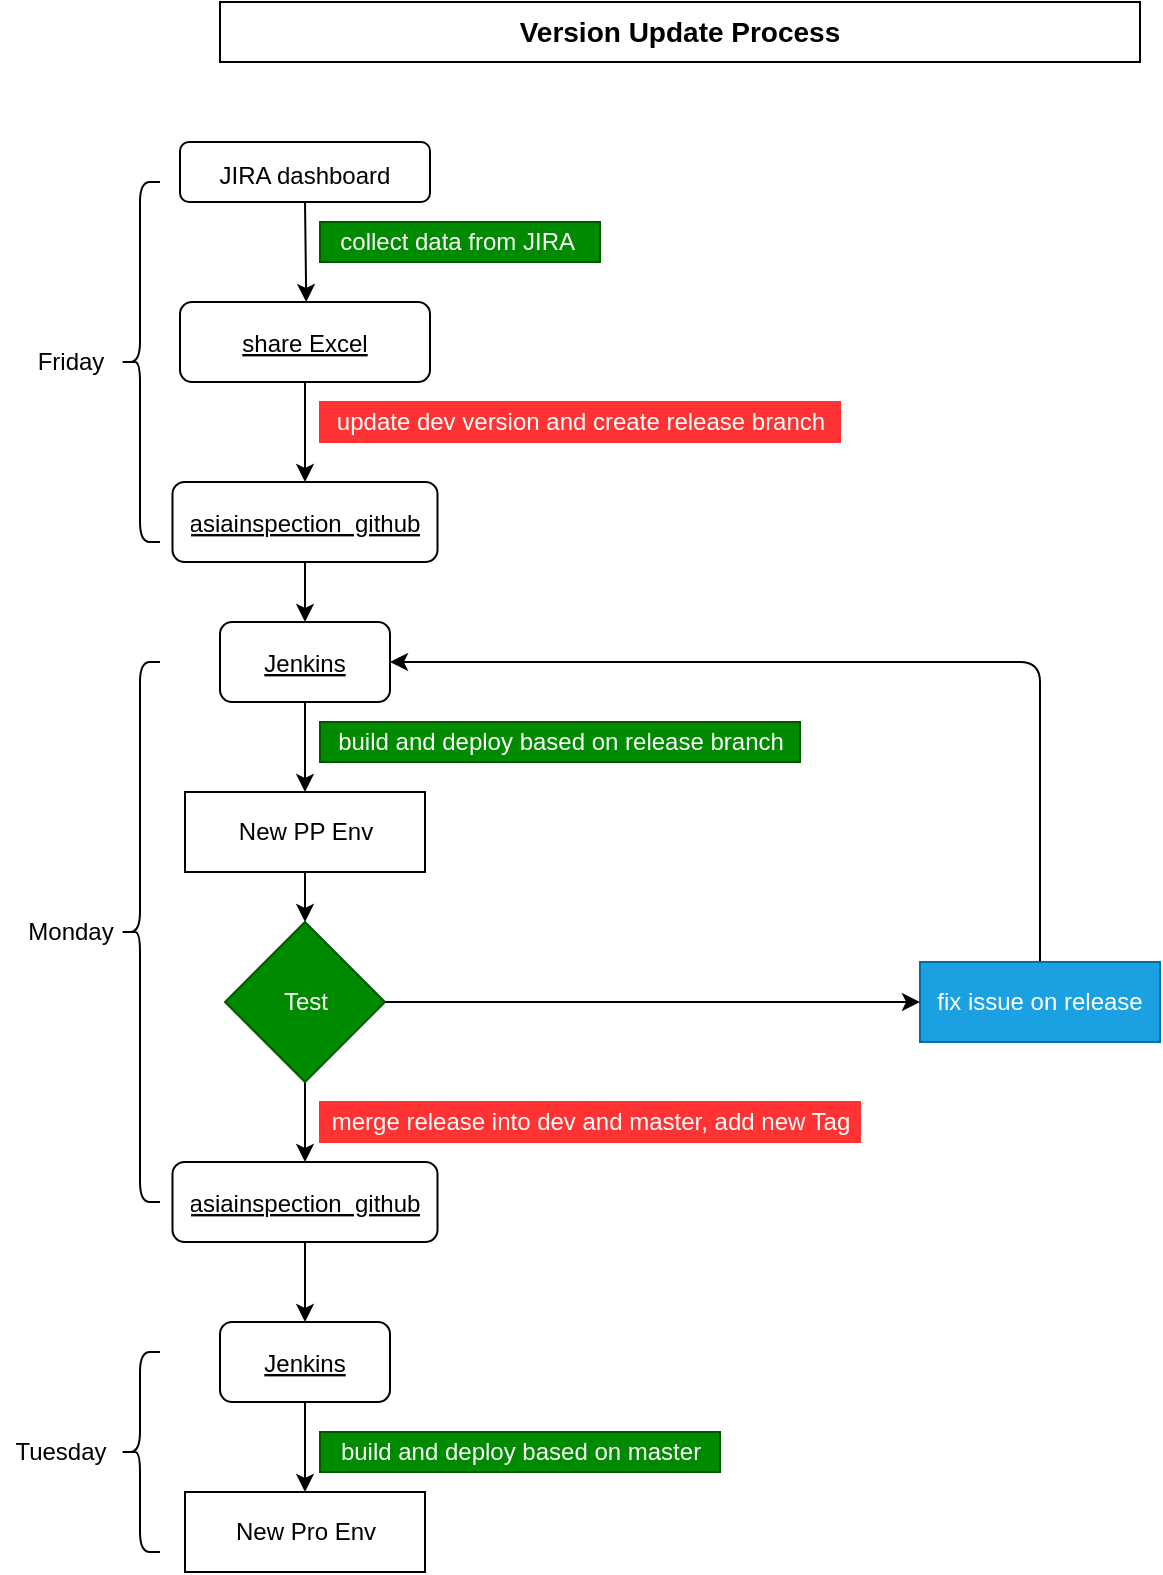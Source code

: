 <mxfile>
    <diagram id="C5RBs43oDa-KdzZeNtuy" name="Page-1">
        <mxGraphModel dx="1135" dy="790" grid="1" gridSize="10" guides="1" tooltips="1" connect="1" arrows="1" fold="1" page="1" pageScale="1" pageWidth="827" pageHeight="1169" math="0" shadow="0">
            <root>
                <mxCell id="WIyWlLk6GJQsqaUBKTNV-0"/>
                <mxCell id="WIyWlLk6GJQsqaUBKTNV-1" parent="WIyWlLk6GJQsqaUBKTNV-0"/>
                <mxCell id="8" style="edgeStyle=none;html=1;exitX=0.5;exitY=1;exitDx=0;exitDy=0;fillColor=none;entryX=0.505;entryY=0;entryDx=0;entryDy=0;entryPerimeter=0;" parent="WIyWlLk6GJQsqaUBKTNV-1" source="6" target="11" edge="1">
                    <mxGeometry relative="1" as="geometry">
                        <mxPoint x="233" y="180" as="targetPoint"/>
                    </mxGeometry>
                </mxCell>
                <mxCell id="1" value="" style="shape=curlyBracket;whiteSpace=wrap;html=1;rounded=1;" parent="WIyWlLk6GJQsqaUBKTNV-1" vertex="1">
                    <mxGeometry x="140" y="110" width="20" height="180" as="geometry"/>
                </mxCell>
                <UserObject label="JIRA dashboard" link="https://asiainspection.atlassian.net/jira/dashboards/12348" id="6">
                    <mxCell style="fontStyle=4;rounded=1;overflow=hidden;spacing=10;" parent="WIyWlLk6GJQsqaUBKTNV-1" vertex="1">
                        <mxGeometry x="170" y="90" width="125" height="30" as="geometry"/>
                    </mxCell>
                </UserObject>
                <mxCell id="9" value="collect data from JIRA&amp;nbsp;" style="text;html=1;resizable=0;autosize=1;align=center;verticalAlign=middle;points=[];rounded=0;fillColor=#008a00;strokeColor=#005700;fontColor=#ffffff;" parent="WIyWlLk6GJQsqaUBKTNV-1" vertex="1">
                    <mxGeometry x="240" y="130" width="140" height="20" as="geometry"/>
                </mxCell>
                <mxCell id="12" style="edgeStyle=none;html=1;exitX=0.5;exitY=1;exitDx=0;exitDy=0;" parent="WIyWlLk6GJQsqaUBKTNV-1" source="11" target="13" edge="1">
                    <mxGeometry relative="1" as="geometry">
                        <mxPoint x="233" y="260" as="targetPoint"/>
                    </mxGeometry>
                </mxCell>
                <UserObject label="share Excel" link="https://ainsp.sharepoint.com/:x:/r/sites/ITTeam/_layouts/15/doc2.aspx?sourcedoc=%7B51D5F657-60B8-40FD-BA66-24D1B1038D02%7D&amp;file=Release-Management.xlsx&amp;action=default&amp;mobileredirect=true&amp;cid=d3230fc7-dc86-4ffa-9802-c50024e59588&amp;isSPOFile=1" id="11">
                    <mxCell style="fontStyle=4;rounded=1;overflow=hidden;spacing=10;arcSize=15;" parent="WIyWlLk6GJQsqaUBKTNV-1" vertex="1">
                        <mxGeometry x="170" y="170" width="125" height="40" as="geometry"/>
                    </mxCell>
                </UserObject>
                <mxCell id="41" style="edgeStyle=none;html=1;exitX=0.5;exitY=1;exitDx=0;exitDy=0;entryX=0.5;entryY=0;entryDx=0;entryDy=0;" parent="WIyWlLk6GJQsqaUBKTNV-1" source="13" target="19" edge="1">
                    <mxGeometry relative="1" as="geometry"/>
                </mxCell>
                <UserObject label="asiainspection  github" linkTarget="_blank" link="https://github.com/asiainspection" id="13">
                    <mxCell style="fontStyle=4;rounded=1;overflow=hidden;spacing=10;" parent="WIyWlLk6GJQsqaUBKTNV-1" vertex="1">
                        <mxGeometry x="166.25" y="260" width="132.5" height="40" as="geometry"/>
                    </mxCell>
                </UserObject>
                <mxCell id="14" value="update dev version and create release branch" style="text;html=1;resizable=0;autosize=1;align=center;verticalAlign=middle;points=[];rounded=0;fontColor=#ffffff;fontStyle=0;strokeColor=#FF3333;fillColor=#FF3333;" parent="WIyWlLk6GJQsqaUBKTNV-1" vertex="1">
                    <mxGeometry x="240" y="220" width="260" height="20" as="geometry"/>
                </mxCell>
                <mxCell id="16" value="" style="shape=curlyBracket;whiteSpace=wrap;html=1;rounded=1;" parent="WIyWlLk6GJQsqaUBKTNV-1" vertex="1">
                    <mxGeometry x="140" y="350" width="20" height="270" as="geometry"/>
                </mxCell>
                <mxCell id="17" value="Monday" style="text;html=1;align=center;verticalAlign=middle;resizable=0;points=[];autosize=1;strokeColor=none;" parent="WIyWlLk6GJQsqaUBKTNV-1" vertex="1">
                    <mxGeometry x="85" y="475" width="60" height="20" as="geometry"/>
                </mxCell>
                <mxCell id="18" value="Friday&lt;br&gt;" style="text;html=1;align=center;verticalAlign=middle;resizable=0;points=[];autosize=1;strokeColor=none;" parent="WIyWlLk6GJQsqaUBKTNV-1" vertex="1">
                    <mxGeometry x="90" y="190" width="50" height="20" as="geometry"/>
                </mxCell>
                <mxCell id="21" style="edgeStyle=none;html=1;exitX=0.5;exitY=1;exitDx=0;exitDy=0;entryX=0.5;entryY=0;entryDx=0;entryDy=0;" parent="WIyWlLk6GJQsqaUBKTNV-1" source="19" target="20" edge="1">
                    <mxGeometry relative="1" as="geometry"/>
                </mxCell>
                <UserObject label="Jenkins" linkTarget="_blank" link="https://devops.qima.com/" id="19">
                    <mxCell style="fontStyle=4;rounded=1;overflow=hidden;spacing=10;" parent="WIyWlLk6GJQsqaUBKTNV-1" vertex="1">
                        <mxGeometry x="190" y="330" width="85" height="40" as="geometry"/>
                    </mxCell>
                </UserObject>
                <mxCell id="45" style="edgeStyle=none;html=1;exitX=0.5;exitY=1;exitDx=0;exitDy=0;entryX=0.5;entryY=0;entryDx=0;entryDy=0;" parent="WIyWlLk6GJQsqaUBKTNV-1" source="20" target="43" edge="1">
                    <mxGeometry relative="1" as="geometry"/>
                </mxCell>
                <mxCell id="20" value="New PP Env" style="whiteSpace=wrap;html=1;" parent="WIyWlLk6GJQsqaUBKTNV-1" vertex="1">
                    <mxGeometry x="172.5" y="415" width="120" height="40" as="geometry"/>
                </mxCell>
                <mxCell id="22" value="build and deploy based on release branch" style="text;html=1;align=center;verticalAlign=middle;resizable=0;points=[];autosize=1;strokeColor=#005700;fillColor=#008a00;fontColor=#ffffff;" parent="WIyWlLk6GJQsqaUBKTNV-1" vertex="1">
                    <mxGeometry x="240" y="380" width="240" height="20" as="geometry"/>
                </mxCell>
                <mxCell id="48" style="edgeStyle=none;html=1;exitX=0.5;exitY=0;exitDx=0;exitDy=0;entryX=1;entryY=0.5;entryDx=0;entryDy=0;" parent="WIyWlLk6GJQsqaUBKTNV-1" source="24" target="19" edge="1">
                    <mxGeometry relative="1" as="geometry">
                        <Array as="points">
                            <mxPoint x="600" y="350"/>
                        </Array>
                    </mxGeometry>
                </mxCell>
                <mxCell id="24" value="fix issue on release" style="whiteSpace=wrap;html=1;fillColor=#1ba1e2;strokeColor=#006EAF;fontColor=#ffffff;" parent="WIyWlLk6GJQsqaUBKTNV-1" vertex="1">
                    <mxGeometry x="540" y="500" width="120" height="40" as="geometry"/>
                </mxCell>
                <mxCell id="30" value="merge release into dev and master, add new Tag" style="text;html=1;align=center;verticalAlign=middle;resizable=0;points=[];autosize=1;fontColor=#ffffff;strokeColor=#FF3333;fillColor=#FF3333;" parent="WIyWlLk6GJQsqaUBKTNV-1" vertex="1">
                    <mxGeometry x="240" y="570" width="270" height="20" as="geometry"/>
                </mxCell>
                <mxCell id="42" style="edgeStyle=none;html=1;exitX=0.5;exitY=1;exitDx=0;exitDy=0;entryX=0.5;entryY=0;entryDx=0;entryDy=0;" parent="WIyWlLk6GJQsqaUBKTNV-1" source="31" target="37" edge="1">
                    <mxGeometry relative="1" as="geometry"/>
                </mxCell>
                <UserObject label="asiainspection  github" linkTarget="_blank" link="https://github.com/asiainspection" id="31">
                    <mxCell style="fontStyle=4;rounded=1;overflow=hidden;spacing=10;" parent="WIyWlLk6GJQsqaUBKTNV-1" vertex="1">
                        <mxGeometry x="166.25" y="600" width="132.5" height="40" as="geometry"/>
                    </mxCell>
                </UserObject>
                <mxCell id="33" value="" style="shape=curlyBracket;whiteSpace=wrap;html=1;rounded=1;" parent="WIyWlLk6GJQsqaUBKTNV-1" vertex="1">
                    <mxGeometry x="140" y="695" width="20" height="100" as="geometry"/>
                </mxCell>
                <mxCell id="34" value="Tuesday" style="text;html=1;align=center;verticalAlign=middle;resizable=0;points=[];autosize=1;strokeColor=none;" parent="WIyWlLk6GJQsqaUBKTNV-1" vertex="1">
                    <mxGeometry x="80" y="735" width="60" height="20" as="geometry"/>
                </mxCell>
                <mxCell id="39" style="edgeStyle=none;html=1;exitX=0.5;exitY=1;exitDx=0;exitDy=0;" parent="WIyWlLk6GJQsqaUBKTNV-1" source="37" target="38" edge="1">
                    <mxGeometry relative="1" as="geometry"/>
                </mxCell>
                <UserObject label="Jenkins" linkTarget="_blank" link="https://devops.qima.com/" id="37">
                    <mxCell style="fontStyle=4;rounded=1;overflow=hidden;spacing=10;" parent="WIyWlLk6GJQsqaUBKTNV-1" vertex="1">
                        <mxGeometry x="190" y="680" width="85" height="40" as="geometry"/>
                    </mxCell>
                </UserObject>
                <mxCell id="38" value="New Pro Env" style="whiteSpace=wrap;html=1;" parent="WIyWlLk6GJQsqaUBKTNV-1" vertex="1">
                    <mxGeometry x="172.5" y="765" width="120" height="40" as="geometry"/>
                </mxCell>
                <mxCell id="40" value="build and deploy based on master" style="text;html=1;align=center;verticalAlign=middle;resizable=0;points=[];autosize=1;strokeColor=#005700;fillColor=#008a00;fontColor=#ffffff;" parent="WIyWlLk6GJQsqaUBKTNV-1" vertex="1">
                    <mxGeometry x="240" y="735" width="200" height="20" as="geometry"/>
                </mxCell>
                <mxCell id="46" style="edgeStyle=none;html=1;exitX=0.5;exitY=1;exitDx=0;exitDy=0;entryX=0.5;entryY=0;entryDx=0;entryDy=0;" parent="WIyWlLk6GJQsqaUBKTNV-1" source="43" target="31" edge="1">
                    <mxGeometry relative="1" as="geometry"/>
                </mxCell>
                <mxCell id="47" style="edgeStyle=none;html=1;exitX=1;exitY=0.5;exitDx=0;exitDy=0;entryX=0;entryY=0.5;entryDx=0;entryDy=0;" parent="WIyWlLk6GJQsqaUBKTNV-1" source="43" target="24" edge="1">
                    <mxGeometry relative="1" as="geometry"/>
                </mxCell>
                <mxCell id="43" value="Test" style="rhombus;whiteSpace=wrap;html=1;fillColor=#008a00;strokeColor=#005700;fontColor=#ffffff;" parent="WIyWlLk6GJQsqaUBKTNV-1" vertex="1">
                    <mxGeometry x="192.5" y="480" width="80" height="80" as="geometry"/>
                </mxCell>
                <mxCell id="49" value="&lt;b&gt;&lt;font style=&quot;font-size: 14px&quot;&gt;Version Update Process&lt;/font&gt;&lt;/b&gt;" style="whiteSpace=wrap;html=1;" vertex="1" parent="WIyWlLk6GJQsqaUBKTNV-1">
                    <mxGeometry x="190" y="20" width="460" height="30" as="geometry"/>
                </mxCell>
            </root>
        </mxGraphModel>
    </diagram>
</mxfile>